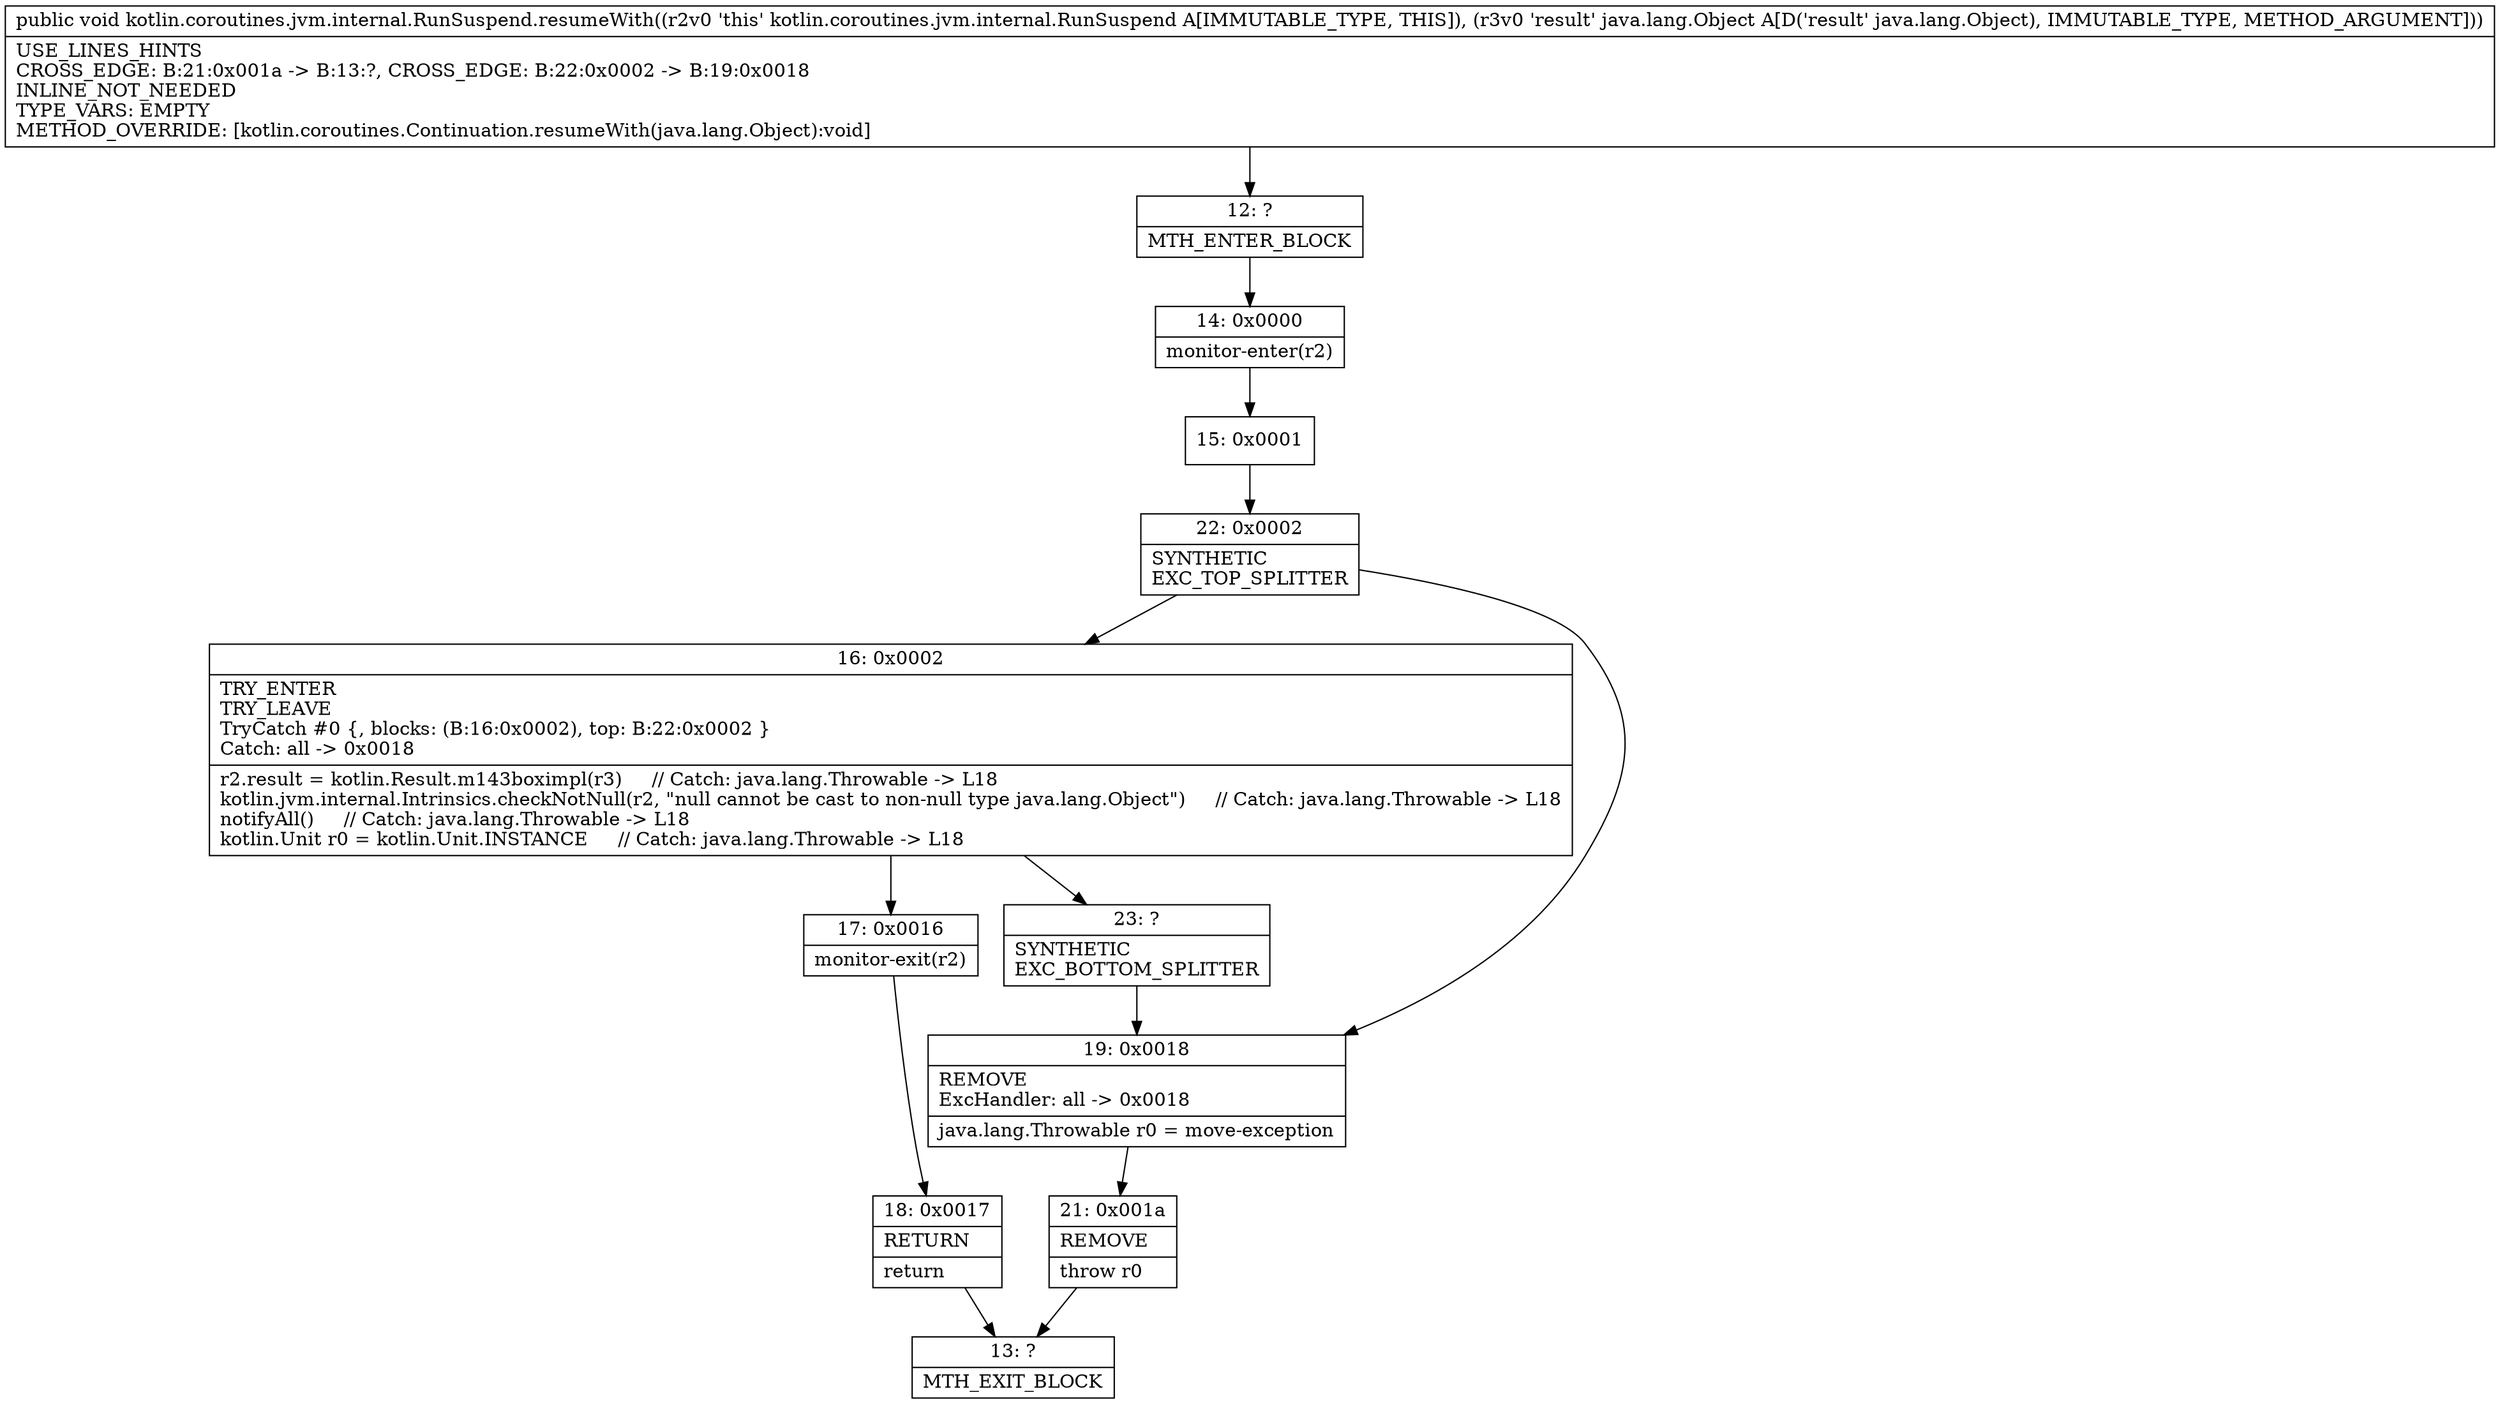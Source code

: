 digraph "CFG forkotlin.coroutines.jvm.internal.RunSuspend.resumeWith(Ljava\/lang\/Object;)V" {
Node_12 [shape=record,label="{12\:\ ?|MTH_ENTER_BLOCK\l}"];
Node_14 [shape=record,label="{14\:\ 0x0000|monitor\-enter(r2)\l}"];
Node_15 [shape=record,label="{15\:\ 0x0001}"];
Node_22 [shape=record,label="{22\:\ 0x0002|SYNTHETIC\lEXC_TOP_SPLITTER\l}"];
Node_16 [shape=record,label="{16\:\ 0x0002|TRY_ENTER\lTRY_LEAVE\lTryCatch #0 \{, blocks: (B:16:0x0002), top: B:22:0x0002 \}\lCatch: all \-\> 0x0018\l|r2.result = kotlin.Result.m143boximpl(r3)     \/\/ Catch: java.lang.Throwable \-\> L18\lkotlin.jvm.internal.Intrinsics.checkNotNull(r2, \"null cannot be cast to non\-null type java.lang.Object\")     \/\/ Catch: java.lang.Throwable \-\> L18\lnotifyAll()     \/\/ Catch: java.lang.Throwable \-\> L18\lkotlin.Unit r0 = kotlin.Unit.INSTANCE     \/\/ Catch: java.lang.Throwable \-\> L18\l}"];
Node_17 [shape=record,label="{17\:\ 0x0016|monitor\-exit(r2)\l}"];
Node_18 [shape=record,label="{18\:\ 0x0017|RETURN\l|return\l}"];
Node_13 [shape=record,label="{13\:\ ?|MTH_EXIT_BLOCK\l}"];
Node_23 [shape=record,label="{23\:\ ?|SYNTHETIC\lEXC_BOTTOM_SPLITTER\l}"];
Node_19 [shape=record,label="{19\:\ 0x0018|REMOVE\lExcHandler: all \-\> 0x0018\l|java.lang.Throwable r0 = move\-exception\l}"];
Node_21 [shape=record,label="{21\:\ 0x001a|REMOVE\l|throw r0\l}"];
MethodNode[shape=record,label="{public void kotlin.coroutines.jvm.internal.RunSuspend.resumeWith((r2v0 'this' kotlin.coroutines.jvm.internal.RunSuspend A[IMMUTABLE_TYPE, THIS]), (r3v0 'result' java.lang.Object A[D('result' java.lang.Object), IMMUTABLE_TYPE, METHOD_ARGUMENT]))  | USE_LINES_HINTS\lCROSS_EDGE: B:21:0x001a \-\> B:13:?, CROSS_EDGE: B:22:0x0002 \-\> B:19:0x0018\lINLINE_NOT_NEEDED\lTYPE_VARS: EMPTY\lMETHOD_OVERRIDE: [kotlin.coroutines.Continuation.resumeWith(java.lang.Object):void]\l}"];
MethodNode -> Node_12;Node_12 -> Node_14;
Node_14 -> Node_15;
Node_15 -> Node_22;
Node_22 -> Node_16;
Node_22 -> Node_19;
Node_16 -> Node_17;
Node_16 -> Node_23;
Node_17 -> Node_18;
Node_18 -> Node_13;
Node_23 -> Node_19;
Node_19 -> Node_21;
Node_21 -> Node_13;
}

